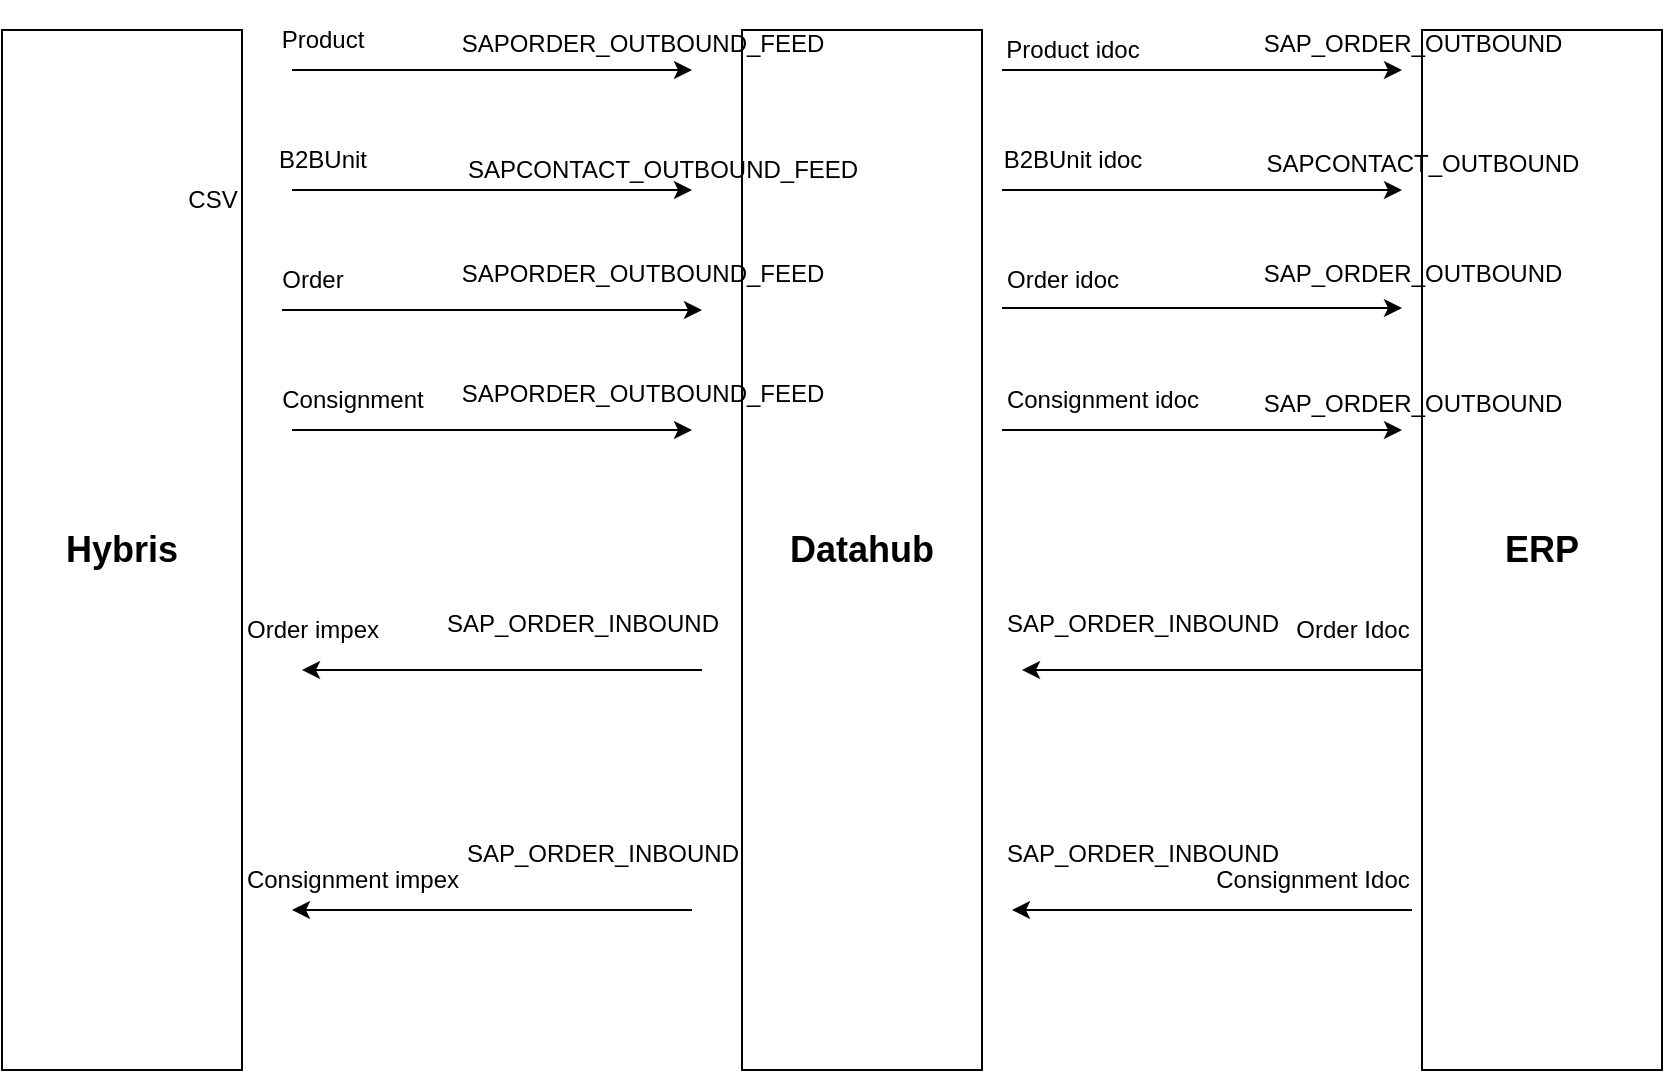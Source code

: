 <mxfile version="20.8.22" type="github">
  <diagram name="Page-1" id="kNth8ZU2xr3VVnnYI_Ww">
    <mxGraphModel dx="1050" dy="581" grid="1" gridSize="10" guides="1" tooltips="1" connect="1" arrows="1" fold="1" page="1" pageScale="1" pageWidth="850" pageHeight="1100" math="0" shadow="0">
      <root>
        <mxCell id="0" />
        <mxCell id="1" parent="0" />
        <mxCell id="_shlr-aYgPyXALEVaN4O-5" value="&lt;font style=&quot;font-size: 18px;&quot;&gt;&lt;b&gt;Datahub&lt;/b&gt;&lt;/font&gt;" style="rounded=0;whiteSpace=wrap;html=1;" parent="1" vertex="1">
          <mxGeometry x="380" y="80" width="120" height="520" as="geometry" />
        </mxCell>
        <mxCell id="TmDqMFsUHlUA_lSxiiVD-7" value="" style="endArrow=classic;html=1;rounded=0;" parent="1" edge="1">
          <mxGeometry width="50" height="50" relative="1" as="geometry">
            <mxPoint x="155" y="100" as="sourcePoint" />
            <mxPoint x="355" y="100" as="targetPoint" />
          </mxGeometry>
        </mxCell>
        <mxCell id="TmDqMFsUHlUA_lSxiiVD-9" value="&lt;font style=&quot;font-size: 18px;&quot;&gt;&lt;b&gt;Hybris&lt;/b&gt;&lt;/font&gt;" style="rounded=0;whiteSpace=wrap;html=1;" parent="1" vertex="1">
          <mxGeometry x="10" y="80" width="120" height="520" as="geometry" />
        </mxCell>
        <mxCell id="TmDqMFsUHlUA_lSxiiVD-10" value="&lt;font style=&quot;font-size: 18px;&quot;&gt;&lt;b&gt;ERP&lt;/b&gt;&lt;/font&gt;" style="rounded=0;whiteSpace=wrap;html=1;" parent="1" vertex="1">
          <mxGeometry x="720" y="80" width="120" height="520" as="geometry" />
        </mxCell>
        <mxCell id="TmDqMFsUHlUA_lSxiiVD-11" value="Product" style="text;html=1;align=center;verticalAlign=middle;resizable=0;points=[];autosize=1;strokeColor=none;fillColor=none;" parent="1" vertex="1">
          <mxGeometry x="140" y="70" width="60" height="30" as="geometry" />
        </mxCell>
        <mxCell id="TmDqMFsUHlUA_lSxiiVD-12" value="" style="endArrow=classic;html=1;rounded=0;" parent="1" edge="1">
          <mxGeometry width="50" height="50" relative="1" as="geometry">
            <mxPoint x="155" y="160" as="sourcePoint" />
            <mxPoint x="355" y="160" as="targetPoint" />
          </mxGeometry>
        </mxCell>
        <mxCell id="TmDqMFsUHlUA_lSxiiVD-13" value="B2BUnit" style="text;html=1;align=center;verticalAlign=middle;resizable=0;points=[];autosize=1;strokeColor=none;fillColor=none;" parent="1" vertex="1">
          <mxGeometry x="135" y="130" width="70" height="30" as="geometry" />
        </mxCell>
        <mxCell id="TmDqMFsUHlUA_lSxiiVD-15" value="Order" style="text;html=1;align=center;verticalAlign=middle;resizable=0;points=[];autosize=1;strokeColor=none;fillColor=none;" parent="1" vertex="1">
          <mxGeometry x="140" y="190" width="50" height="30" as="geometry" />
        </mxCell>
        <mxCell id="TmDqMFsUHlUA_lSxiiVD-16" value="" style="endArrow=classic;html=1;rounded=0;" parent="1" edge="1">
          <mxGeometry width="50" height="50" relative="1" as="geometry">
            <mxPoint x="155" y="280" as="sourcePoint" />
            <mxPoint x="355" y="280" as="targetPoint" />
            <Array as="points">
              <mxPoint x="265" y="280" />
            </Array>
          </mxGeometry>
        </mxCell>
        <mxCell id="TmDqMFsUHlUA_lSxiiVD-17" value="Consignment" style="text;html=1;align=center;verticalAlign=middle;resizable=0;points=[];autosize=1;strokeColor=none;fillColor=none;" parent="1" vertex="1">
          <mxGeometry x="140" y="250" width="90" height="30" as="geometry" />
        </mxCell>
        <mxCell id="TmDqMFsUHlUA_lSxiiVD-18" value="CSV&lt;br&gt;" style="text;html=1;align=center;verticalAlign=middle;resizable=0;points=[];autosize=1;strokeColor=none;fillColor=none;" parent="1" vertex="1">
          <mxGeometry x="90" y="150" width="50" height="30" as="geometry" />
        </mxCell>
        <mxCell id="TmDqMFsUHlUA_lSxiiVD-19" value="" style="endArrow=classic;html=1;rounded=0;" parent="1" edge="1">
          <mxGeometry width="50" height="50" relative="1" as="geometry">
            <mxPoint x="510" y="100" as="sourcePoint" />
            <mxPoint x="710" y="100" as="targetPoint" />
          </mxGeometry>
        </mxCell>
        <mxCell id="TmDqMFsUHlUA_lSxiiVD-20" value="" style="endArrow=classic;html=1;rounded=0;" parent="1" edge="1">
          <mxGeometry width="50" height="50" relative="1" as="geometry">
            <mxPoint x="510" y="160" as="sourcePoint" />
            <mxPoint x="710" y="160" as="targetPoint" />
          </mxGeometry>
        </mxCell>
        <mxCell id="TmDqMFsUHlUA_lSxiiVD-22" value="" style="endArrow=classic;html=1;rounded=0;" parent="1" edge="1">
          <mxGeometry width="50" height="50" relative="1" as="geometry">
            <mxPoint x="510" y="280" as="sourcePoint" />
            <mxPoint x="710" y="280" as="targetPoint" />
          </mxGeometry>
        </mxCell>
        <mxCell id="TmDqMFsUHlUA_lSxiiVD-23" value="Product idoc" style="text;html=1;align=center;verticalAlign=middle;resizable=0;points=[];autosize=1;strokeColor=none;fillColor=none;" parent="1" vertex="1">
          <mxGeometry x="500" y="75" width="90" height="30" as="geometry" />
        </mxCell>
        <mxCell id="TmDqMFsUHlUA_lSxiiVD-24" value="B2BUnit idoc" style="text;html=1;align=center;verticalAlign=middle;resizable=0;points=[];autosize=1;strokeColor=none;fillColor=none;" parent="1" vertex="1">
          <mxGeometry x="500" y="130" width="90" height="30" as="geometry" />
        </mxCell>
        <mxCell id="TmDqMFsUHlUA_lSxiiVD-25" value="Order idoc" style="text;html=1;align=center;verticalAlign=middle;resizable=0;points=[];autosize=1;strokeColor=none;fillColor=none;" parent="1" vertex="1">
          <mxGeometry x="500" y="190" width="80" height="30" as="geometry" />
        </mxCell>
        <mxCell id="TmDqMFsUHlUA_lSxiiVD-26" value="Consignment idoc" style="text;html=1;align=center;verticalAlign=middle;resizable=0;points=[];autosize=1;strokeColor=none;fillColor=none;" parent="1" vertex="1">
          <mxGeometry x="500" y="250" width="120" height="30" as="geometry" />
        </mxCell>
        <mxCell id="TmDqMFsUHlUA_lSxiiVD-27" value="" style="endArrow=classic;html=1;rounded=0;" parent="1" edge="1">
          <mxGeometry width="50" height="50" relative="1" as="geometry">
            <mxPoint x="720" y="400" as="sourcePoint" />
            <mxPoint x="520" y="400" as="targetPoint" />
          </mxGeometry>
        </mxCell>
        <mxCell id="TmDqMFsUHlUA_lSxiiVD-28" value="" style="endArrow=classic;html=1;rounded=0;" parent="1" edge="1">
          <mxGeometry width="50" height="50" relative="1" as="geometry">
            <mxPoint x="355" y="520" as="sourcePoint" />
            <mxPoint x="155" y="520" as="targetPoint" />
          </mxGeometry>
        </mxCell>
        <mxCell id="TmDqMFsUHlUA_lSxiiVD-29" value="Order Idoc" style="text;html=1;align=center;verticalAlign=middle;resizable=0;points=[];autosize=1;strokeColor=none;fillColor=none;" parent="1" vertex="1">
          <mxGeometry x="645" y="365" width="80" height="30" as="geometry" />
        </mxCell>
        <mxCell id="TmDqMFsUHlUA_lSxiiVD-30" value="Consignment Idoc" style="text;html=1;align=center;verticalAlign=middle;resizable=0;points=[];autosize=1;strokeColor=none;fillColor=none;" parent="1" vertex="1">
          <mxGeometry x="605" y="490" width="120" height="30" as="geometry" />
        </mxCell>
        <mxCell id="TmDqMFsUHlUA_lSxiiVD-31" value="" style="endArrow=classic;html=1;rounded=0;" parent="1" edge="1">
          <mxGeometry width="50" height="50" relative="1" as="geometry">
            <mxPoint x="360" y="400" as="sourcePoint" />
            <mxPoint x="160" y="400" as="targetPoint" />
          </mxGeometry>
        </mxCell>
        <mxCell id="TmDqMFsUHlUA_lSxiiVD-32" value="Order impex" style="text;html=1;align=center;verticalAlign=middle;resizable=0;points=[];autosize=1;strokeColor=none;fillColor=none;" parent="1" vertex="1">
          <mxGeometry x="120" y="365" width="90" height="30" as="geometry" />
        </mxCell>
        <mxCell id="TmDqMFsUHlUA_lSxiiVD-33" value="Consignment impex" style="text;html=1;align=center;verticalAlign=middle;resizable=0;points=[];autosize=1;strokeColor=none;fillColor=none;" parent="1" vertex="1">
          <mxGeometry x="120" y="490" width="130" height="30" as="geometry" />
        </mxCell>
        <mxCell id="TmDqMFsUHlUA_lSxiiVD-34" value="" style="endArrow=classic;html=1;rounded=0;" parent="1" edge="1">
          <mxGeometry width="50" height="50" relative="1" as="geometry">
            <mxPoint x="715" y="520" as="sourcePoint" />
            <mxPoint x="515" y="520" as="targetPoint" />
          </mxGeometry>
        </mxCell>
        <mxCell id="TmDqMFsUHlUA_lSxiiVD-35" value="&lt;font style=&quot;font-size: 12px;&quot;&gt;SAP_ORDER_INBOUND&lt;/font&gt;" style="text;html=1;align=center;verticalAlign=middle;resizable=0;points=[];autosize=1;strokeColor=none;fillColor=none;fontSize=18;" parent="1" vertex="1">
          <mxGeometry x="500" y="355" width="160" height="40" as="geometry" />
        </mxCell>
        <mxCell id="TmDqMFsUHlUA_lSxiiVD-36" value="&lt;font style=&quot;font-size: 12px;&quot;&gt;SAP_ORDER_INBOUND&lt;/font&gt;" style="text;html=1;align=center;verticalAlign=middle;resizable=0;points=[];autosize=1;strokeColor=none;fillColor=none;fontSize=18;" parent="1" vertex="1">
          <mxGeometry x="500" y="470" width="160" height="40" as="geometry" />
        </mxCell>
        <mxCell id="TmDqMFsUHlUA_lSxiiVD-37" value="&lt;font style=&quot;font-size: 12px;&quot;&gt;SAP_ORDER_OUTBOUND&lt;/font&gt;" style="text;html=1;align=center;verticalAlign=middle;resizable=0;points=[];autosize=1;strokeColor=none;fillColor=none;fontSize=18;" parent="1" vertex="1">
          <mxGeometry x="630" y="65" width="170" height="40" as="geometry" />
        </mxCell>
        <mxCell id="TmDqMFsUHlUA_lSxiiVD-38" value="&lt;font style=&quot;font-size: 12px;&quot;&gt;SAPCONTACT_OUTBOUND&lt;br&gt;&lt;/font&gt;" style="text;html=1;align=center;verticalAlign=middle;resizable=0;points=[];autosize=1;strokeColor=none;fillColor=none;fontSize=18;" parent="1" vertex="1">
          <mxGeometry x="630" y="125" width="180" height="40" as="geometry" />
        </mxCell>
        <mxCell id="TmDqMFsUHlUA_lSxiiVD-39" value="&lt;font style=&quot;font-size: 12px;&quot;&gt;SAP_ORDER_OUTBOUND&lt;/font&gt;" style="text;html=1;align=center;verticalAlign=middle;resizable=0;points=[];autosize=1;strokeColor=none;fillColor=none;fontSize=18;" parent="1" vertex="1">
          <mxGeometry x="630" y="180" width="170" height="40" as="geometry" />
        </mxCell>
        <mxCell id="TmDqMFsUHlUA_lSxiiVD-41" value="&lt;font style=&quot;font-size: 12px;&quot;&gt;SAP_ORDER_OUTBOUND&lt;/font&gt;" style="text;html=1;align=center;verticalAlign=middle;resizable=0;points=[];autosize=1;strokeColor=none;fillColor=none;fontSize=18;" parent="1" vertex="1">
          <mxGeometry x="630" y="245" width="170" height="40" as="geometry" />
        </mxCell>
        <mxCell id="TmDqMFsUHlUA_lSxiiVD-44" value="" style="endArrow=classic;html=1;rounded=0;" parent="1" edge="1">
          <mxGeometry width="50" height="50" relative="1" as="geometry">
            <mxPoint x="510" y="219" as="sourcePoint" />
            <mxPoint x="710" y="219" as="targetPoint" />
          </mxGeometry>
        </mxCell>
        <mxCell id="uq-ZJezfA31PrqFkul3v-1" value="&lt;font style=&quot;font-size: 12px;&quot;&gt;SAPORDER_OUTBOUND_FEED&lt;/font&gt;" style="text;html=1;align=center;verticalAlign=middle;resizable=0;points=[];autosize=1;strokeColor=none;fillColor=none;fontSize=18;" vertex="1" parent="1">
          <mxGeometry x="230" y="65" width="200" height="40" as="geometry" />
        </mxCell>
        <mxCell id="uq-ZJezfA31PrqFkul3v-2" value="SAPCONTACT_OUTBOUND_FEED" style="text;html=1;align=center;verticalAlign=middle;resizable=0;points=[];autosize=1;strokeColor=none;fillColor=none;" vertex="1" parent="1">
          <mxGeometry x="230" y="135" width="220" height="30" as="geometry" />
        </mxCell>
        <mxCell id="uq-ZJezfA31PrqFkul3v-4" value="&lt;font style=&quot;font-size: 12px;&quot;&gt;SAPORDER_OUTBOUND_FEED&lt;/font&gt;" style="text;html=1;align=center;verticalAlign=middle;resizable=0;points=[];autosize=1;strokeColor=none;fillColor=none;fontSize=18;" vertex="1" parent="1">
          <mxGeometry x="230" y="240" width="200" height="40" as="geometry" />
        </mxCell>
        <mxCell id="uq-ZJezfA31PrqFkul3v-3" value="&lt;font style=&quot;font-size: 12px;&quot;&gt;SAPORDER_OUTBOUND_FEED&lt;/font&gt;" style="text;html=1;align=center;verticalAlign=middle;resizable=0;points=[];autosize=1;strokeColor=none;fillColor=none;fontSize=18;" vertex="1" parent="1">
          <mxGeometry x="230" y="180" width="200" height="40" as="geometry" />
        </mxCell>
        <mxCell id="uq-ZJezfA31PrqFkul3v-7" value="" style="endArrow=classic;html=1;rounded=0;" edge="1" parent="1">
          <mxGeometry width="50" height="50" relative="1" as="geometry">
            <mxPoint x="150" y="220" as="sourcePoint" />
            <mxPoint x="360" y="220" as="targetPoint" />
          </mxGeometry>
        </mxCell>
        <mxCell id="uq-ZJezfA31PrqFkul3v-8" value="&lt;font style=&quot;font-size: 12px;&quot;&gt;SAP_ORDER_INBOUND&lt;/font&gt;" style="text;html=1;align=center;verticalAlign=middle;resizable=0;points=[];autosize=1;strokeColor=none;fillColor=none;fontSize=18;" vertex="1" parent="1">
          <mxGeometry x="220" y="355" width="160" height="40" as="geometry" />
        </mxCell>
        <mxCell id="uq-ZJezfA31PrqFkul3v-9" value="&lt;font style=&quot;font-size: 12px;&quot;&gt;SAP_ORDER_INBOUND&lt;/font&gt;" style="text;html=1;align=center;verticalAlign=middle;resizable=0;points=[];autosize=1;strokeColor=none;fillColor=none;fontSize=18;" vertex="1" parent="1">
          <mxGeometry x="230" y="470" width="160" height="40" as="geometry" />
        </mxCell>
      </root>
    </mxGraphModel>
  </diagram>
</mxfile>
